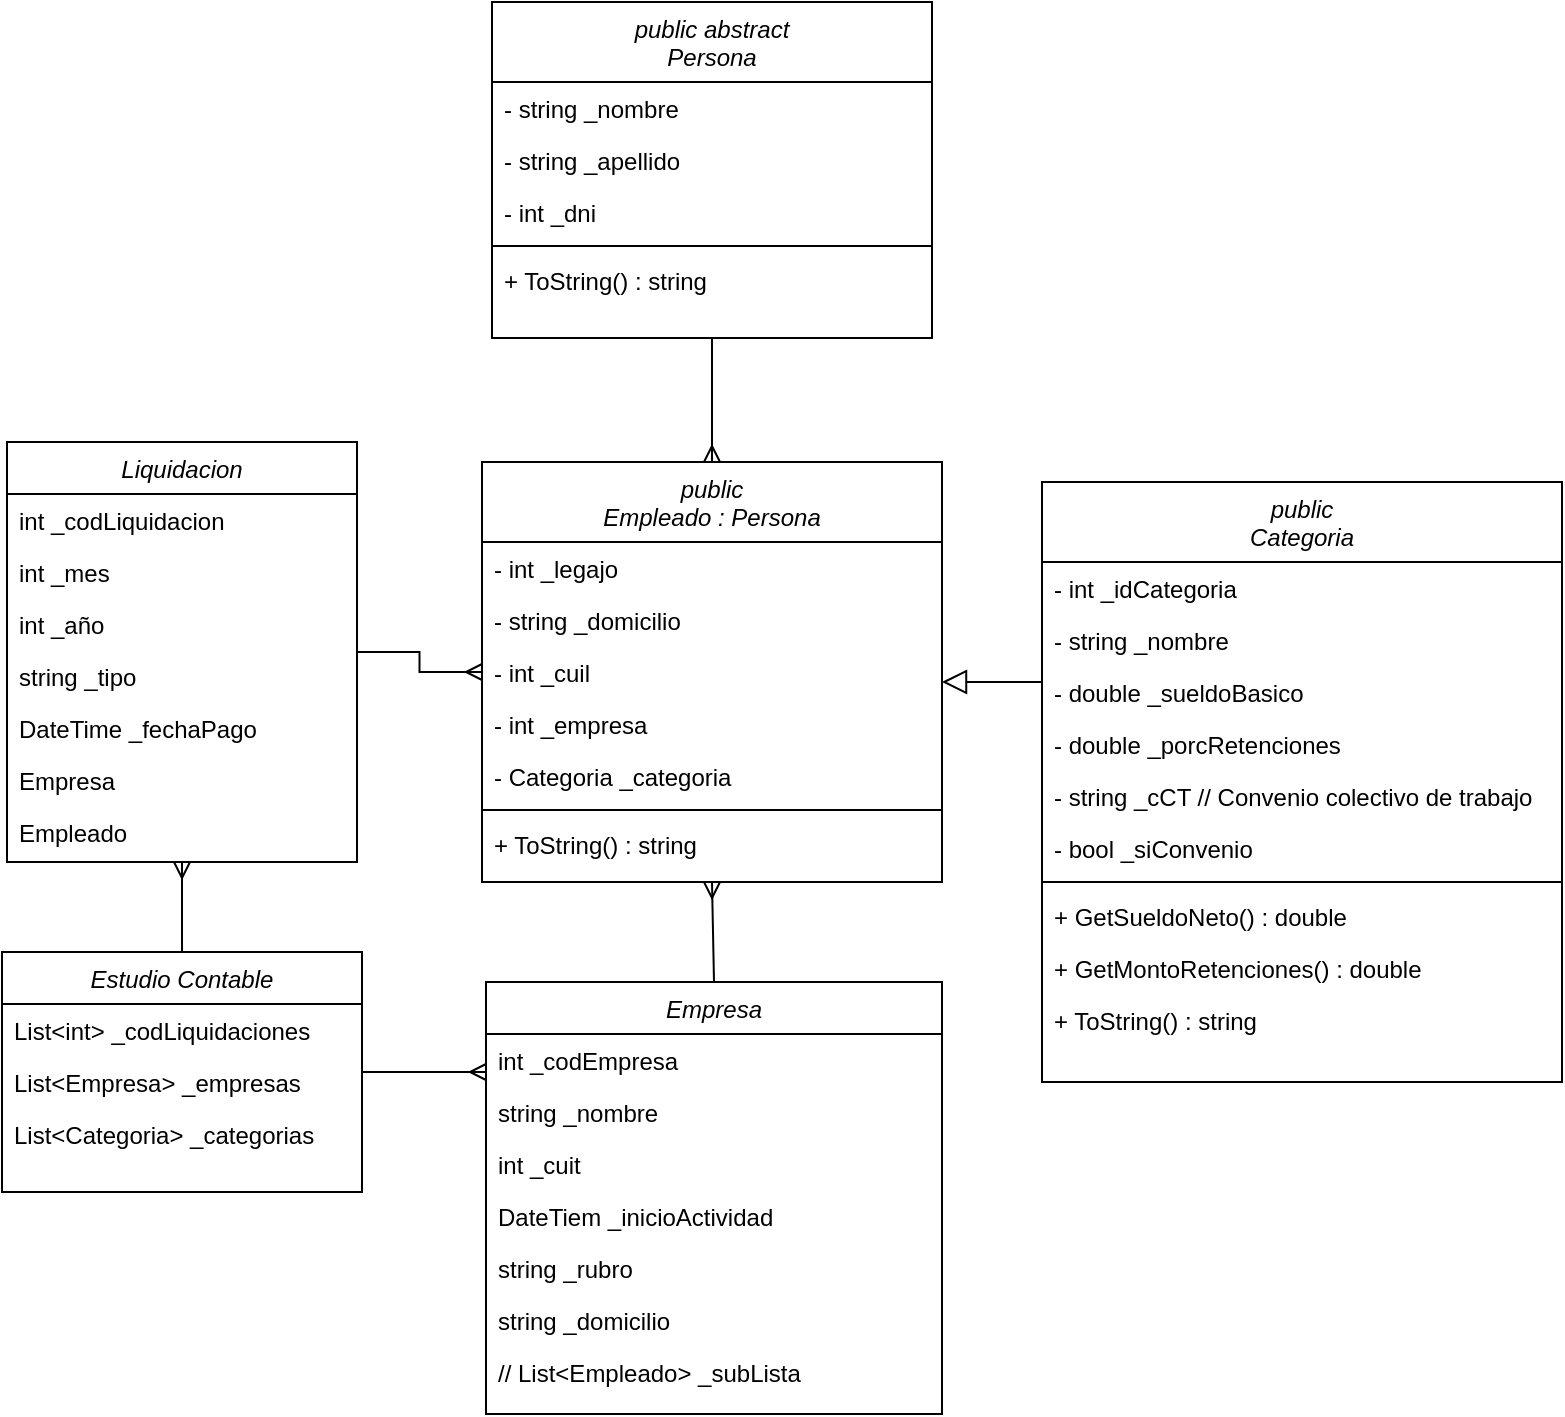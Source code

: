 <mxfile version="14.6.13" type="github"><diagram id="C5RBs43oDa-KdzZeNtuy" name="Page-1"><mxGraphModel dx="1769" dy="544" grid="1" gridSize="10" guides="1" tooltips="1" connect="1" arrows="1" fold="1" page="1" pageScale="1" pageWidth="827" pageHeight="1169" math="0" shadow="0"><root><mxCell id="WIyWlLk6GJQsqaUBKTNV-0"/><mxCell id="WIyWlLk6GJQsqaUBKTNV-1" parent="WIyWlLk6GJQsqaUBKTNV-0"/><mxCell id="U08JzxwI4XNoTh3AE7Cf-7" style="edgeStyle=orthogonalEdgeStyle;rounded=0;orthogonalLoop=1;jettySize=auto;html=1;exitX=0.5;exitY=1;exitDx=0;exitDy=0;endArrow=ERmany;endFill=0;jumpStyle=arc;" parent="WIyWlLk6GJQsqaUBKTNV-1" source="zkfFHV4jXpPFQw0GAbJ--0" target="zkfFHV4jXpPFQw0GAbJ--6" edge="1"><mxGeometry relative="1" as="geometry"/></mxCell><mxCell id="zkfFHV4jXpPFQw0GAbJ--0" value="public abstract &#10;Persona" style="swimlane;fontStyle=2;align=center;verticalAlign=top;childLayout=stackLayout;horizontal=1;startSize=40;horizontalStack=0;resizeParent=1;resizeLast=0;collapsible=1;marginBottom=0;rounded=0;shadow=0;strokeWidth=1;" parent="WIyWlLk6GJQsqaUBKTNV-1" vertex="1"><mxGeometry x="-565" y="140" width="220" height="168" as="geometry"><mxRectangle x="230" y="140" width="160" height="26" as="alternateBounds"/></mxGeometry></mxCell><mxCell id="zkfFHV4jXpPFQw0GAbJ--1" value="- string _nombre" style="text;align=left;verticalAlign=top;spacingLeft=4;spacingRight=4;overflow=hidden;rotatable=0;points=[[0,0.5],[1,0.5]];portConstraint=eastwest;" parent="zkfFHV4jXpPFQw0GAbJ--0" vertex="1"><mxGeometry y="40" width="220" height="26" as="geometry"/></mxCell><mxCell id="zkfFHV4jXpPFQw0GAbJ--2" value="- string _apellido" style="text;align=left;verticalAlign=top;spacingLeft=4;spacingRight=4;overflow=hidden;rotatable=0;points=[[0,0.5],[1,0.5]];portConstraint=eastwest;rounded=0;shadow=0;html=0;" parent="zkfFHV4jXpPFQw0GAbJ--0" vertex="1"><mxGeometry y="66" width="220" height="26" as="geometry"/></mxCell><mxCell id="zkfFHV4jXpPFQw0GAbJ--3" value="- int _dni" style="text;align=left;verticalAlign=top;spacingLeft=4;spacingRight=4;overflow=hidden;rotatable=0;points=[[0,0.5],[1,0.5]];portConstraint=eastwest;rounded=0;shadow=0;html=0;" parent="zkfFHV4jXpPFQw0GAbJ--0" vertex="1"><mxGeometry y="92" width="220" height="26" as="geometry"/></mxCell><mxCell id="zkfFHV4jXpPFQw0GAbJ--4" value="" style="line;html=1;strokeWidth=1;align=left;verticalAlign=middle;spacingTop=-1;spacingLeft=3;spacingRight=3;rotatable=0;labelPosition=right;points=[];portConstraint=eastwest;" parent="zkfFHV4jXpPFQw0GAbJ--0" vertex="1"><mxGeometry y="118" width="220" height="8" as="geometry"/></mxCell><mxCell id="zkfFHV4jXpPFQw0GAbJ--5" value="+ ToString() : string" style="text;align=left;verticalAlign=top;spacingLeft=4;spacingRight=4;overflow=hidden;rotatable=0;points=[[0,0.5],[1,0.5]];portConstraint=eastwest;" parent="zkfFHV4jXpPFQw0GAbJ--0" vertex="1"><mxGeometry y="126" width="220" height="26" as="geometry"/></mxCell><mxCell id="zkfFHV4jXpPFQw0GAbJ--6" value="public&#10;Empleado : Persona" style="swimlane;fontStyle=2;align=center;verticalAlign=top;childLayout=stackLayout;horizontal=1;startSize=40;horizontalStack=0;resizeParent=1;resizeLast=0;collapsible=1;marginBottom=0;rounded=0;shadow=0;strokeWidth=1;" parent="WIyWlLk6GJQsqaUBKTNV-1" vertex="1"><mxGeometry x="-570" y="370" width="230" height="210" as="geometry"><mxRectangle x="130" y="380" width="160" height="26" as="alternateBounds"/></mxGeometry></mxCell><mxCell id="zkfFHV4jXpPFQw0GAbJ--7" value="- int _legajo" style="text;align=left;verticalAlign=top;spacingLeft=4;spacingRight=4;overflow=hidden;rotatable=0;points=[[0,0.5],[1,0.5]];portConstraint=eastwest;" parent="zkfFHV4jXpPFQw0GAbJ--6" vertex="1"><mxGeometry y="40" width="230" height="26" as="geometry"/></mxCell><mxCell id="zkfFHV4jXpPFQw0GAbJ--8" value="- string _domicilio" style="text;align=left;verticalAlign=top;spacingLeft=4;spacingRight=4;overflow=hidden;rotatable=0;points=[[0,0.5],[1,0.5]];portConstraint=eastwest;rounded=0;shadow=0;html=0;" parent="zkfFHV4jXpPFQw0GAbJ--6" vertex="1"><mxGeometry y="66" width="230" height="26" as="geometry"/></mxCell><mxCell id="zkfFHV4jXpPFQw0GAbJ--11" value="- int _cuil" style="text;align=left;verticalAlign=top;spacingLeft=4;spacingRight=4;overflow=hidden;rotatable=0;points=[[0,0.5],[1,0.5]];portConstraint=eastwest;" parent="zkfFHV4jXpPFQw0GAbJ--6" vertex="1"><mxGeometry y="92" width="230" height="26" as="geometry"/></mxCell><mxCell id="U08JzxwI4XNoTh3AE7Cf-1" value="- int _empresa" style="text;align=left;verticalAlign=top;spacingLeft=4;spacingRight=4;overflow=hidden;rotatable=0;points=[[0,0.5],[1,0.5]];portConstraint=eastwest;" parent="zkfFHV4jXpPFQw0GAbJ--6" vertex="1"><mxGeometry y="118" width="230" height="26" as="geometry"/></mxCell><mxCell id="U08JzxwI4XNoTh3AE7Cf-2" value="- Categoria _categoria" style="text;align=left;verticalAlign=top;spacingLeft=4;spacingRight=4;overflow=hidden;rotatable=0;points=[[0,0.5],[1,0.5]];portConstraint=eastwest;" parent="zkfFHV4jXpPFQw0GAbJ--6" vertex="1"><mxGeometry y="144" width="230" height="26" as="geometry"/></mxCell><mxCell id="KjiWOd0Fn2yp5YN2km4a-7" value="" style="line;html=1;strokeWidth=1;align=left;verticalAlign=middle;spacingTop=-1;spacingLeft=3;spacingRight=3;rotatable=0;labelPosition=right;points=[];portConstraint=eastwest;" vertex="1" parent="zkfFHV4jXpPFQw0GAbJ--6"><mxGeometry y="170" width="230" height="8" as="geometry"/></mxCell><mxCell id="KjiWOd0Fn2yp5YN2km4a-6" value="+ ToString() : string" style="text;align=left;verticalAlign=top;spacingLeft=4;spacingRight=4;overflow=hidden;rotatable=0;points=[[0,0.5],[1,0.5]];portConstraint=eastwest;" vertex="1" parent="zkfFHV4jXpPFQw0GAbJ--6"><mxGeometry y="178" width="230" height="26" as="geometry"/></mxCell><mxCell id="zkfFHV4jXpPFQw0GAbJ--13" value="public&#10;Categoria" style="swimlane;fontStyle=2;align=center;verticalAlign=top;childLayout=stackLayout;horizontal=1;startSize=40;horizontalStack=0;resizeParent=1;resizeLast=0;collapsible=1;marginBottom=0;rounded=0;shadow=0;strokeWidth=1;" parent="WIyWlLk6GJQsqaUBKTNV-1" vertex="1"><mxGeometry x="-290" y="380" width="260" height="300" as="geometry"><mxRectangle x="340" y="380" width="170" height="26" as="alternateBounds"/></mxGeometry></mxCell><mxCell id="zkfFHV4jXpPFQw0GAbJ--14" value="- int _idCategoria" style="text;align=left;verticalAlign=top;spacingLeft=4;spacingRight=4;overflow=hidden;rotatable=0;points=[[0,0.5],[1,0.5]];portConstraint=eastwest;" parent="zkfFHV4jXpPFQw0GAbJ--13" vertex="1"><mxGeometry y="40" width="260" height="26" as="geometry"/></mxCell><mxCell id="U08JzxwI4XNoTh3AE7Cf-3" value="- string _nombre" style="text;align=left;verticalAlign=top;spacingLeft=4;spacingRight=4;overflow=hidden;rotatable=0;points=[[0,0.5],[1,0.5]];portConstraint=eastwest;" parent="zkfFHV4jXpPFQw0GAbJ--13" vertex="1"><mxGeometry y="66" width="260" height="26" as="geometry"/></mxCell><mxCell id="U08JzxwI4XNoTh3AE7Cf-4" value="- double _sueldoBasico" style="text;align=left;verticalAlign=top;spacingLeft=4;spacingRight=4;overflow=hidden;rotatable=0;points=[[0,0.5],[1,0.5]];portConstraint=eastwest;" parent="zkfFHV4jXpPFQw0GAbJ--13" vertex="1"><mxGeometry y="92" width="260" height="26" as="geometry"/></mxCell><mxCell id="KjiWOd0Fn2yp5YN2km4a-0" value="- double _porcRetenciones" style="text;align=left;verticalAlign=top;spacingLeft=4;spacingRight=4;overflow=hidden;rotatable=0;points=[[0,0.5],[1,0.5]];portConstraint=eastwest;" vertex="1" parent="zkfFHV4jXpPFQw0GAbJ--13"><mxGeometry y="118" width="260" height="26" as="geometry"/></mxCell><mxCell id="U08JzxwI4XNoTh3AE7Cf-6" value="- string _cCT // Convenio colectivo de trabajo" style="text;align=left;verticalAlign=top;spacingLeft=4;spacingRight=4;overflow=hidden;rotatable=0;points=[[0,0.5],[1,0.5]];portConstraint=eastwest;" parent="zkfFHV4jXpPFQw0GAbJ--13" vertex="1"><mxGeometry y="144" width="260" height="26" as="geometry"/></mxCell><mxCell id="U08JzxwI4XNoTh3AE7Cf-5" value="- bool _siConvenio" style="text;align=left;verticalAlign=top;spacingLeft=4;spacingRight=4;overflow=hidden;rotatable=0;points=[[0,0.5],[1,0.5]];portConstraint=eastwest;" parent="zkfFHV4jXpPFQw0GAbJ--13" vertex="1"><mxGeometry y="170" width="260" height="26" as="geometry"/></mxCell><mxCell id="KjiWOd0Fn2yp5YN2km4a-1" value="" style="line;html=1;strokeWidth=1;align=left;verticalAlign=middle;spacingTop=-1;spacingLeft=3;spacingRight=3;rotatable=0;labelPosition=right;points=[];portConstraint=eastwest;" vertex="1" parent="zkfFHV4jXpPFQw0GAbJ--13"><mxGeometry y="196" width="260" height="8" as="geometry"/></mxCell><mxCell id="KjiWOd0Fn2yp5YN2km4a-4" value="+ GetSueldoNeto() : double" style="text;align=left;verticalAlign=top;spacingLeft=4;spacingRight=4;overflow=hidden;rotatable=0;points=[[0,0.5],[1,0.5]];portConstraint=eastwest;" vertex="1" parent="zkfFHV4jXpPFQw0GAbJ--13"><mxGeometry y="204" width="260" height="26" as="geometry"/></mxCell><mxCell id="KjiWOd0Fn2yp5YN2km4a-5" value="+ GetMontoRetenciones() : double" style="text;align=left;verticalAlign=top;spacingLeft=4;spacingRight=4;overflow=hidden;rotatable=0;points=[[0,0.5],[1,0.5]];portConstraint=eastwest;" vertex="1" parent="zkfFHV4jXpPFQw0GAbJ--13"><mxGeometry y="230" width="260" height="26" as="geometry"/></mxCell><mxCell id="KjiWOd0Fn2yp5YN2km4a-3" value="+ ToString() : string" style="text;align=left;verticalAlign=top;spacingLeft=4;spacingRight=4;overflow=hidden;rotatable=0;points=[[0,0.5],[1,0.5]];portConstraint=eastwest;" vertex="1" parent="zkfFHV4jXpPFQw0GAbJ--13"><mxGeometry y="256" width="260" height="26" as="geometry"/></mxCell><mxCell id="zkfFHV4jXpPFQw0GAbJ--16" value="" style="endArrow=block;endSize=10;endFill=0;shadow=0;strokeWidth=1;rounded=0;edgeStyle=elbowEdgeStyle;elbow=vertical;" parent="WIyWlLk6GJQsqaUBKTNV-1" source="zkfFHV4jXpPFQw0GAbJ--13" target="zkfFHV4jXpPFQw0GAbJ--6" edge="1"><mxGeometry width="160" relative="1" as="geometry"><mxPoint x="-409" y="363" as="sourcePoint"/><mxPoint x="-309" y="261" as="targetPoint"/></mxGeometry></mxCell><mxCell id="zkfFHV4jXpPFQw0GAbJ--17" value="Empresa" style="swimlane;fontStyle=2;align=center;verticalAlign=top;childLayout=stackLayout;horizontal=1;startSize=26;horizontalStack=0;resizeParent=1;resizeLast=0;collapsible=1;marginBottom=0;rounded=0;shadow=0;strokeWidth=1;" parent="WIyWlLk6GJQsqaUBKTNV-1" vertex="1"><mxGeometry x="-568" y="630" width="228" height="216" as="geometry"><mxRectangle x="550" y="140" width="160" height="26" as="alternateBounds"/></mxGeometry></mxCell><mxCell id="zkfFHV4jXpPFQw0GAbJ--18" value="int _codEmpresa" style="text;align=left;verticalAlign=top;spacingLeft=4;spacingRight=4;overflow=hidden;rotatable=0;points=[[0,0.5],[1,0.5]];portConstraint=eastwest;" parent="zkfFHV4jXpPFQw0GAbJ--17" vertex="1"><mxGeometry y="26" width="228" height="26" as="geometry"/></mxCell><mxCell id="zkfFHV4jXpPFQw0GAbJ--19" value="string _nombre" style="text;align=left;verticalAlign=top;spacingLeft=4;spacingRight=4;overflow=hidden;rotatable=0;points=[[0,0.5],[1,0.5]];portConstraint=eastwest;rounded=0;shadow=0;html=0;" parent="zkfFHV4jXpPFQw0GAbJ--17" vertex="1"><mxGeometry y="52" width="228" height="26" as="geometry"/></mxCell><mxCell id="zkfFHV4jXpPFQw0GAbJ--20" value="int _cuit" style="text;align=left;verticalAlign=top;spacingLeft=4;spacingRight=4;overflow=hidden;rotatable=0;points=[[0,0.5],[1,0.5]];portConstraint=eastwest;rounded=0;shadow=0;html=0;" parent="zkfFHV4jXpPFQw0GAbJ--17" vertex="1"><mxGeometry y="78" width="228" height="26" as="geometry"/></mxCell><mxCell id="zkfFHV4jXpPFQw0GAbJ--21" value="DateTiem _inicioActividad" style="text;align=left;verticalAlign=top;spacingLeft=4;spacingRight=4;overflow=hidden;rotatable=0;points=[[0,0.5],[1,0.5]];portConstraint=eastwest;rounded=0;shadow=0;html=0;" parent="zkfFHV4jXpPFQw0GAbJ--17" vertex="1"><mxGeometry y="104" width="228" height="26" as="geometry"/></mxCell><mxCell id="zkfFHV4jXpPFQw0GAbJ--22" value="string _rubro" style="text;align=left;verticalAlign=top;spacingLeft=4;spacingRight=4;overflow=hidden;rotatable=0;points=[[0,0.5],[1,0.5]];portConstraint=eastwest;rounded=0;shadow=0;html=0;" parent="zkfFHV4jXpPFQw0GAbJ--17" vertex="1"><mxGeometry y="130" width="228" height="26" as="geometry"/></mxCell><mxCell id="zkfFHV4jXpPFQw0GAbJ--24" value="string _domicilio" style="text;align=left;verticalAlign=top;spacingLeft=4;spacingRight=4;overflow=hidden;rotatable=0;points=[[0,0.5],[1,0.5]];portConstraint=eastwest;" parent="zkfFHV4jXpPFQw0GAbJ--17" vertex="1"><mxGeometry y="156" width="228" height="26" as="geometry"/></mxCell><mxCell id="zkfFHV4jXpPFQw0GAbJ--25" value="// List&lt;Empleado&gt; _subLista" style="text;align=left;verticalAlign=top;spacingLeft=4;spacingRight=4;overflow=hidden;rotatable=0;points=[[0,0.5],[1,0.5]];portConstraint=eastwest;" parent="zkfFHV4jXpPFQw0GAbJ--17" vertex="1"><mxGeometry y="182" width="228" height="26" as="geometry"/></mxCell><mxCell id="U08JzxwI4XNoTh3AE7Cf-9" value="Estudio Contable" style="swimlane;fontStyle=2;align=center;verticalAlign=top;childLayout=stackLayout;horizontal=1;startSize=26;horizontalStack=0;resizeParent=1;resizeLast=0;collapsible=1;marginBottom=0;rounded=0;shadow=0;strokeWidth=1;" parent="WIyWlLk6GJQsqaUBKTNV-1" vertex="1"><mxGeometry x="-810" y="615" width="180" height="120" as="geometry"><mxRectangle x="130" y="380" width="160" height="26" as="alternateBounds"/></mxGeometry></mxCell><mxCell id="U08JzxwI4XNoTh3AE7Cf-15" value="List&lt;int&gt; _codLiquidaciones" style="text;align=left;verticalAlign=top;spacingLeft=4;spacingRight=4;overflow=hidden;rotatable=0;points=[[0,0.5],[1,0.5]];portConstraint=eastwest;" parent="U08JzxwI4XNoTh3AE7Cf-9" vertex="1"><mxGeometry y="26" width="180" height="26" as="geometry"/></mxCell><mxCell id="U08JzxwI4XNoTh3AE7Cf-16" value="List&lt;Empresa&gt; _empresas" style="text;align=left;verticalAlign=top;spacingLeft=4;spacingRight=4;overflow=hidden;rotatable=0;points=[[0,0.5],[1,0.5]];portConstraint=eastwest;" parent="U08JzxwI4XNoTh3AE7Cf-9" vertex="1"><mxGeometry y="52" width="180" height="26" as="geometry"/></mxCell><mxCell id="U08JzxwI4XNoTh3AE7Cf-17" value="List&lt;Categoria&gt; _categorias" style="text;align=left;verticalAlign=top;spacingLeft=4;spacingRight=4;overflow=hidden;rotatable=0;points=[[0,0.5],[1,0.5]];portConstraint=eastwest;" parent="U08JzxwI4XNoTh3AE7Cf-9" vertex="1"><mxGeometry y="78" width="180" height="26" as="geometry"/></mxCell><mxCell id="U08JzxwI4XNoTh3AE7Cf-18" style="edgeStyle=orthogonalEdgeStyle;rounded=0;orthogonalLoop=1;jettySize=auto;html=1;endArrow=ERmany;endFill=0;jumpStyle=arc;" parent="WIyWlLk6GJQsqaUBKTNV-1" source="U08JzxwI4XNoTh3AE7Cf-9" target="zkfFHV4jXpPFQw0GAbJ--17" edge="1"><mxGeometry relative="1" as="geometry"><mxPoint x="-375" y="398" as="sourcePoint"/><mxPoint x="-375" y="570" as="targetPoint"/><Array as="points"><mxPoint x="-540" y="675"/><mxPoint x="-540" y="675"/></Array></mxGeometry></mxCell><mxCell id="U08JzxwI4XNoTh3AE7Cf-19" value="Liquidacion" style="swimlane;fontStyle=2;align=center;verticalAlign=top;childLayout=stackLayout;horizontal=1;startSize=26;horizontalStack=0;resizeParent=1;resizeLast=0;collapsible=1;marginBottom=0;rounded=0;shadow=0;strokeWidth=1;" parent="WIyWlLk6GJQsqaUBKTNV-1" vertex="1"><mxGeometry x="-807.5" y="360" width="175" height="210" as="geometry"><mxRectangle x="230" y="140" width="160" height="26" as="alternateBounds"/></mxGeometry></mxCell><mxCell id="U08JzxwI4XNoTh3AE7Cf-20" value="int _codLiquidacion" style="text;align=left;verticalAlign=top;spacingLeft=4;spacingRight=4;overflow=hidden;rotatable=0;points=[[0,0.5],[1,0.5]];portConstraint=eastwest;" parent="U08JzxwI4XNoTh3AE7Cf-19" vertex="1"><mxGeometry y="26" width="175" height="26" as="geometry"/></mxCell><mxCell id="U08JzxwI4XNoTh3AE7Cf-21" value="int _mes" style="text;align=left;verticalAlign=top;spacingLeft=4;spacingRight=4;overflow=hidden;rotatable=0;points=[[0,0.5],[1,0.5]];portConstraint=eastwest;rounded=0;shadow=0;html=0;" parent="U08JzxwI4XNoTh3AE7Cf-19" vertex="1"><mxGeometry y="52" width="175" height="26" as="geometry"/></mxCell><mxCell id="U08JzxwI4XNoTh3AE7Cf-22" value="int _año" style="text;align=left;verticalAlign=top;spacingLeft=4;spacingRight=4;overflow=hidden;rotatable=0;points=[[0,0.5],[1,0.5]];portConstraint=eastwest;rounded=0;shadow=0;html=0;" parent="U08JzxwI4XNoTh3AE7Cf-19" vertex="1"><mxGeometry y="78" width="175" height="26" as="geometry"/></mxCell><mxCell id="U08JzxwI4XNoTh3AE7Cf-23" value="string _tipo" style="text;align=left;verticalAlign=top;spacingLeft=4;spacingRight=4;overflow=hidden;rotatable=0;points=[[0,0.5],[1,0.5]];portConstraint=eastwest;" parent="U08JzxwI4XNoTh3AE7Cf-19" vertex="1"><mxGeometry y="104" width="175" height="26" as="geometry"/></mxCell><mxCell id="U08JzxwI4XNoTh3AE7Cf-25" value="DateTime _fechaPago" style="text;align=left;verticalAlign=top;spacingLeft=4;spacingRight=4;overflow=hidden;rotatable=0;points=[[0,0.5],[1,0.5]];portConstraint=eastwest;" parent="U08JzxwI4XNoTh3AE7Cf-19" vertex="1"><mxGeometry y="130" width="175" height="26" as="geometry"/></mxCell><mxCell id="U08JzxwI4XNoTh3AE7Cf-26" value="Empresa" style="text;align=left;verticalAlign=top;spacingLeft=4;spacingRight=4;overflow=hidden;rotatable=0;points=[[0,0.5],[1,0.5]];portConstraint=eastwest;" parent="U08JzxwI4XNoTh3AE7Cf-19" vertex="1"><mxGeometry y="156" width="175" height="26" as="geometry"/></mxCell><mxCell id="U08JzxwI4XNoTh3AE7Cf-27" value="Empleado" style="text;align=left;verticalAlign=top;spacingLeft=4;spacingRight=4;overflow=hidden;rotatable=0;points=[[0,0.5],[1,0.5]];portConstraint=eastwest;" parent="U08JzxwI4XNoTh3AE7Cf-19" vertex="1"><mxGeometry y="182" width="175" height="26" as="geometry"/></mxCell><mxCell id="U08JzxwI4XNoTh3AE7Cf-28" style="edgeStyle=orthogonalEdgeStyle;rounded=0;orthogonalLoop=1;jettySize=auto;html=1;endArrow=ERmany;endFill=0;entryX=0.5;entryY=1;entryDx=0;entryDy=0;exitX=0.5;exitY=0;exitDx=0;exitDy=0;jumpStyle=arc;" parent="WIyWlLk6GJQsqaUBKTNV-1" source="U08JzxwI4XNoTh3AE7Cf-9" target="U08JzxwI4XNoTh3AE7Cf-19" edge="1"><mxGeometry relative="1" as="geometry"><mxPoint x="-570" y="685" as="sourcePoint"/><mxPoint x="-490" y="685" as="targetPoint"/></mxGeometry></mxCell><mxCell id="U08JzxwI4XNoTh3AE7Cf-29" style="edgeStyle=orthogonalEdgeStyle;rounded=0;orthogonalLoop=1;jettySize=auto;html=1;endArrow=ERmany;endFill=0;jumpStyle=arc;" parent="WIyWlLk6GJQsqaUBKTNV-1" source="U08JzxwI4XNoTh3AE7Cf-19" target="zkfFHV4jXpPFQw0GAbJ--6" edge="1"><mxGeometry relative="1" as="geometry"><mxPoint x="-685" y="625" as="sourcePoint"/><mxPoint x="-685" y="580.0" as="targetPoint"/></mxGeometry></mxCell><mxCell id="U08JzxwI4XNoTh3AE7Cf-30" style="edgeStyle=orthogonalEdgeStyle;rounded=0;orthogonalLoop=1;jettySize=auto;html=1;endArrow=ERmany;endFill=0;jumpStyle=arc;" parent="WIyWlLk6GJQsqaUBKTNV-1" source="zkfFHV4jXpPFQw0GAbJ--17" target="zkfFHV4jXpPFQw0GAbJ--6" edge="1"><mxGeometry relative="1" as="geometry"><mxPoint x="-641" y="685" as="sourcePoint"/><mxPoint x="-127.0" y="546" as="targetPoint"/></mxGeometry></mxCell></root></mxGraphModel></diagram></mxfile>